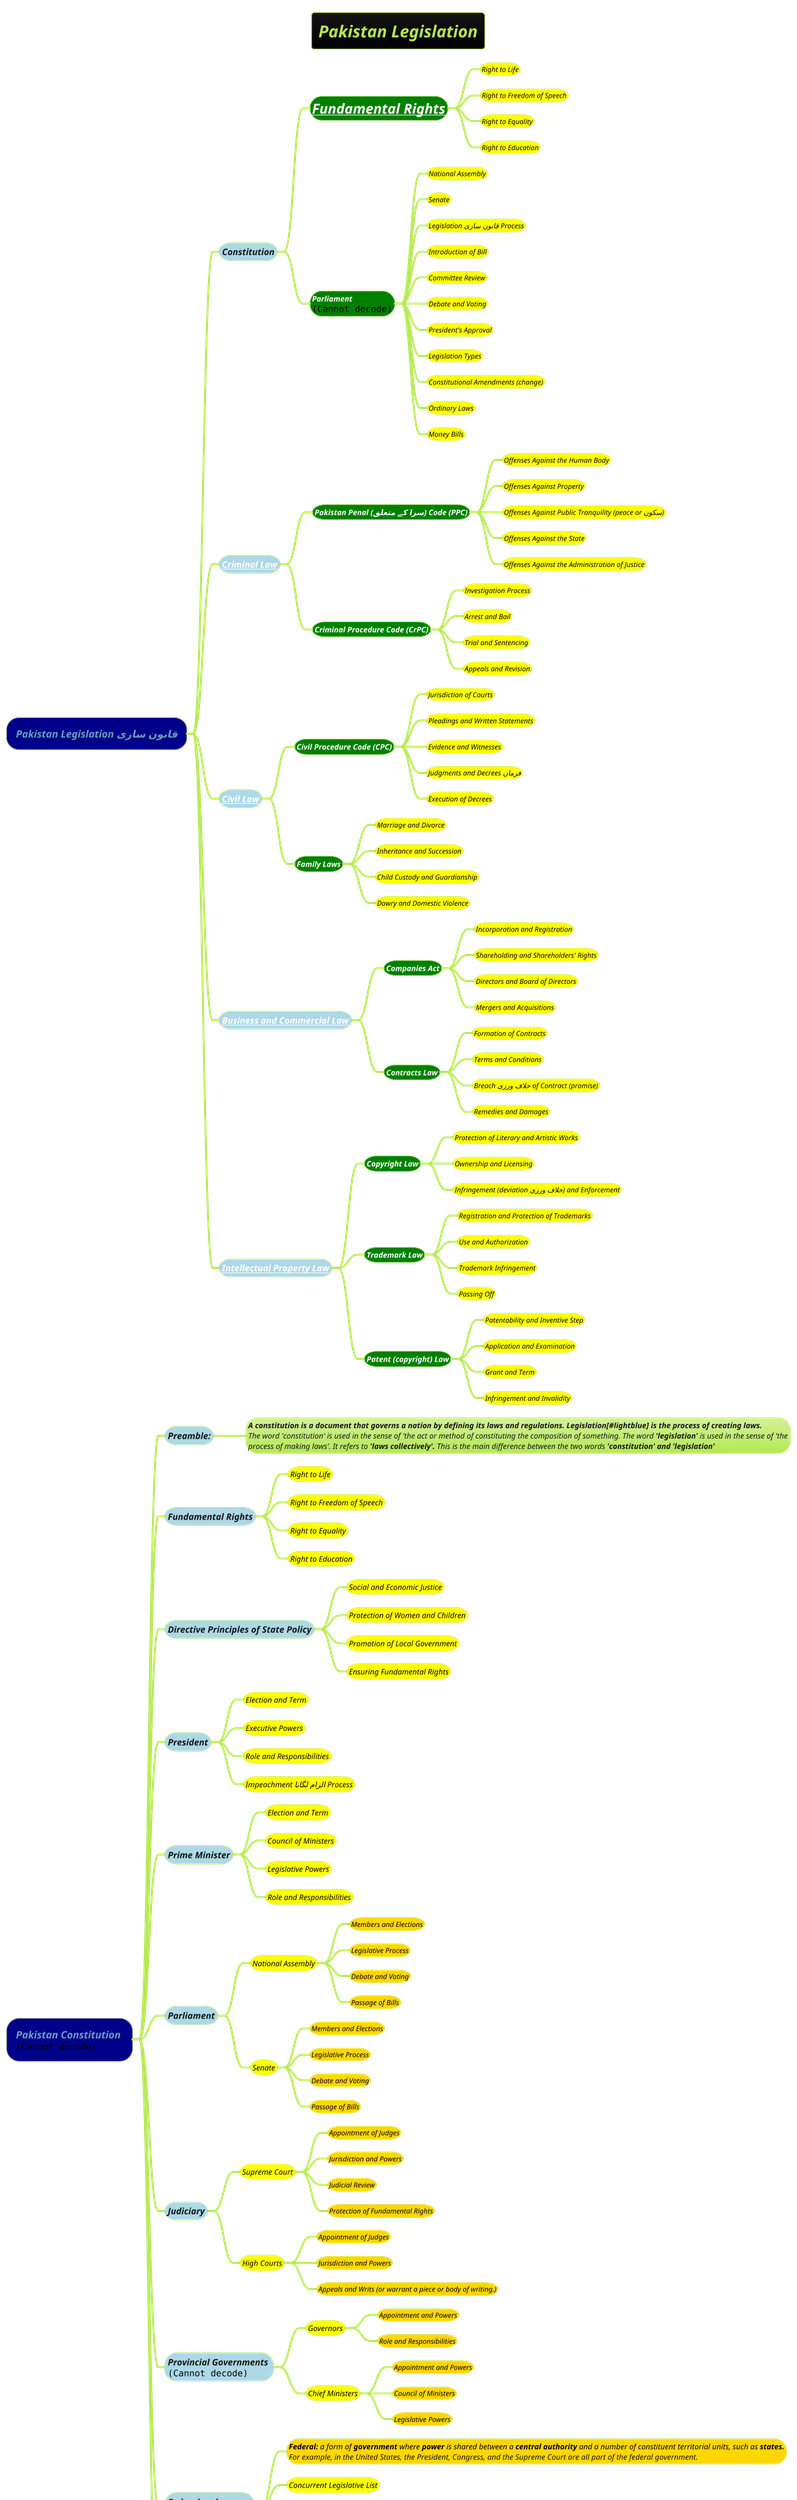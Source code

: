 @startmindmap
skinparam nodeWidth 250
skinparam nodeHeight 40
skinparam nodeFontSize 14
skinparam ArrowColor #808080

title = <size:18><i>Pakistan Legislation
!theme hacker

*[#darkblue] <i>Pakistan Legislation قانون سازی
**[#lightblue] <i>Constitution
***[#green] <i><color #white><b><size:22>[[docs/3-programming-languages/Venkat-Subramaniam/My-Rights-in-Legal-Interactions-in-Pakistan.puml Fundamental Rights]]
****[#yellow] <color #black><i>Right to Life
****[#yellow] <color #black><i>Right to Freedom of Speech
****[#yellow] <color #black><i>Right to Equality
****[#yellow] <color #black><i>Right to Education
***[#green] <i><color #white><b>Parliament \n<img:img_768.png>
****[#yellow] <color #black><i>National Assembly
****[#yellow] <color #black><i>Senate
****[#yellow] <color #black><i>Legislation قانون سازی Process
****[#yellow] <color #black><i>Introduction of Bill
****[#yellow] <color #black><i>Committee Review
****[#yellow] <color #black><i>Debate and Voting
****[#yellow] <color #black><i>President's Approval
****[#yellow] <color #black><i>Legislation Types
****[#yellow] <color #black><i>Constitutional Amendments (change)
****[#yellow] <color #black><i>Ordinary Laws
****[#yellow] <color #black><i>Money Bills
**[#lightblue] <i>[[docs/books/politics/asia/pakistan/Criminal-Law.puml Criminal Law]]
***[#green] <i><color #white><b>Pakistan Penal (سزا کے متعلق) Code (PPC)
****[#yellow] <color #black><i>Offenses Against the Human Body
****[#yellow] <color #black><i>Offenses Against Property
****[#yellow] <color #black><i>Offenses Against Public Tranquility (peace or سکون)
****[#yellow] <color #black><i>Offenses Against the State
****[#yellow] <color #black><i>Offenses Against the Administration of Justice
***[#green] <i><color #white><b>Criminal Procedure Code (CrPC)
****[#yellow] <color #black><i>Investigation Process
****[#yellow] <color #black><i>Arrest and Bail
****[#yellow] <color #black><i>Trial and Sentencing
****[#yellow] <color #black><i>Appeals and Revision
**[#lightblue] <i>[[docs/books/politics/asia/pakistan/Pakistan-Civil-Law.puml Civil Law]]
***[#green] <i><color #white><b>Civil Procedure Code (CPC)
****[#yellow] <color #black><i>Jurisdiction of Courts
****[#yellow] <color #black><i>Pleadings and Written Statements
****[#yellow] <color #black><i>Evidence and Witnesses
****[#yellow] <color #black><i>Judgments and Decrees فرمان
****[#yellow] <color #black><i>Execution of Decrees
***[#green] <i><color #white><b>Family Laws
****[#yellow] <color #black><i>Marriage and Divorce
****[#yellow] <color #black><i>Inheritance and Succession
****[#yellow] <color #black><i>Child Custody and Guardianship
****[#yellow] <color #black><i>Dowry and Domestic Violence
**[#lightblue] <i>[[docs/books/politics/asia/pakistan/Business-and-Commercial-Law-(Pakistan).puml Business and Commercial Law]]
***[#green] <i><color #white><b>Companies Act
****[#yellow] <color #black><i>Incorporation and Registration
****[#yellow] <color #black><i>Shareholding and Shareholders' Rights
****[#yellow] <color #black><i>Directors and Board of Directors
****[#yellow] <color #black><i>Mergers and Acquisitions
***[#green] <i><color #white><b>Contracts Law
****[#yellow] <color #black><i>Formation of Contracts
****[#yellow] <color #black><i>Terms and Conditions
****[#yellow] <color #black><i>Breach خلاف ورزی of Contract (promise)
****[#yellow] <color #black><i>Remedies and Damages
**[#lightblue] <i>[[docs/books/politics/asia/pakistan/Intellectual-Property-Law-(Pakistan).puml Intellectual Property Law]]
***[#green] <i><color #white><b>Copyright Law
****[#yellow] <color #black><i>Protection of Literary and Artistic Works
****[#yellow] <color #black><i>Ownership and Licensing
****[#yellow] <color #black><i>Infringement (deviation خلاف ورزی) and Enforcement
***[#green] <i><color #white><b>Trademark Law
****[#yellow] <color #black><i>Registration and Protection of Trademarks
****[#yellow] <color #black><i>Use and Authorization
****[#yellow] <color #black><i>Trademark Infringement
****[#yellow] <color #black><i>Passing Off
***[#green] <i><color #white><b>Patent (copyright) Law
****[#yellow] <color #black><i>Patentability and Inventive Step
****[#yellow] <color #black><i>Application and Examination
****[#yellow] <color #black><i>Grant and Term
****[#yellow] <color #black><i>Infringement and Invalidity

*[#darkblue] <i>Pakistan Constitution \n<img:img_768.png>
**[#lightblue] <i><b><i>Preamble:
***:<b><i>A **constitution** <i>is a document that governs a nation by defining its laws and regulations. **Legislation**[#lightblue] <i>is the process of <b>creating laws.
<i>The word 'constitution' is used in the sense of 'the act or method of constituting the composition of something. The word **'legislation'** is used in the sense of 'the
<i>process of making laws'. It refers to **'laws collectively'.** This is the main difference between the two words <b>'constitution' and 'legislation';
**[#lightblue] <i>Fundamental Rights
***[#yellow] <color #black><i>Right to Life
***[#yellow] <color #black><i>Right to Freedom of Speech
***[#yellow] <color #black><i>Right to Equality
***[#yellow] <color #black><i>Right to Education
**[#lightblue] <i>Directive Principles of State Policy
***[#yellow] <color #black><i>Social and Economic Justice
***[#yellow] <color #black><i>Protection of Women and Children
***[#yellow] <color #black><i>Promotion of Local Government
***[#yellow] <color #black><i>Ensuring Fundamental Rights
**[#lightblue] <i>President
***[#yellow] <color #black><i>Election and Term
***[#yellow] <color #black><i>Executive Powers
***[#yellow] <color #black><i>Role and Responsibilities
***[#yellow] <color #black><i>Impeachment الزام لگانا Process
**[#lightblue] <i>Prime Minister
***[#yellow] <color #black><i>Election and Term
***[#yellow] <color #black><i>Council of Ministers
***[#yellow] <color #black><i>Legislative Powers
***[#yellow] <color #black><i>Role and Responsibilities
**[#lightblue] <i>Parliament
***[#yellow] <color #black><i>National Assembly
****[#gold] <color #black><i>Members and Elections
****[#gold] <color #black><i>Legislative Process
****[#gold] <color #black><i>Debate and Voting
****[#gold] <color #black><i>Passage of Bills
***[#yellow] <color #black><i>Senate
****[#gold] <color #black><i>Members and Elections
****[#gold] <color #black><i>Legislative Process
****[#gold] <color #black><i>Debate and Voting
****[#gold] <color #black><i>Passage of Bills
**[#lightblue] <i>Judiciary
***[#yellow] <color #black><i>Supreme Court
****[#gold] <color #black><i>Appointment of Judges
****[#gold] <color #black><i>Jurisdiction and Powers
****[#gold] <color #black><i>Judicial Review
****[#gold] <color #black><i>Protection of Fundamental Rights
***[#yellow] <color #black><i>High Courts
****[#gold] <color #black><i>Appointment of Judges
****[#gold] <color #black><i>Jurisdiction and Powers
****[#gold] <color #black><i>Appeals and Writs (or warrant a piece or body of writing.)
**[#lightblue] <i>Provincial Governments \n<img:img.png{scale=.4}>
***[#yellow] <color #black><i>Governors
****[#gold] <color #black><i>Appointment and Powers
****[#gold] <color #black><i>Role and Responsibilities
***[#yellow] <color #black><i>Chief Ministers
****[#gold] <color #black><i>Appointment and Powers
****[#gold] <color #black><i>Council of Ministers
****[#gold] <color #black><i>Legislative Powers
**[#lightblue] <i>Federal and \n<i>Provincial Relations
***[#gold]:<color #black><i>**Federal:** a form of **government** where **power** is shared between a **central authority** and a number of constituent territorial units, such as <b>states.
<i>For example, in the United States, the President, Congress, and the Supreme Court are all part of the federal government.;
***[#yellow] <color #black><i>Concurrent Legislative List
***[#yellow] <color #black><i>Financial Relations
***[#yellow] <color #black><i>Inter-Provincial Coordination
***[#yellow] <color #black><i>Council of Common Interests
**[#lightblue] <i>Constitutional Amendments
***[#yellow] <color #black><i>Procedure and Requirements
***[#yellow] <color #black><i>Limitations and Safeguards
***[#yellow] <color #black><i>Basic Structure Doctrine
@endmindmap
